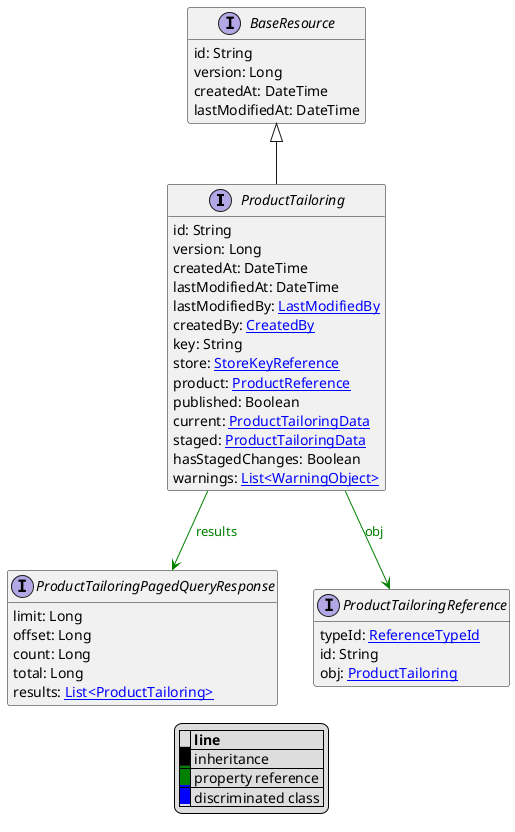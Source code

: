 @startuml

hide empty fields
hide empty methods
legend
|= |= line |
|<back:black>   </back>| inheritance |
|<back:green>   </back>| property reference |
|<back:blue>   </back>| discriminated class |
endlegend
interface ProductTailoring [[ProductTailoring.svg]] extends BaseResource {
    id: String
    version: Long
    createdAt: DateTime
    lastModifiedAt: DateTime
    lastModifiedBy: [[LastModifiedBy.svg LastModifiedBy]]
    createdBy: [[CreatedBy.svg CreatedBy]]
    key: String
    store: [[StoreKeyReference.svg StoreKeyReference]]
    product: [[ProductReference.svg ProductReference]]
    published: Boolean
    current: [[ProductTailoringData.svg ProductTailoringData]]
    staged: [[ProductTailoringData.svg ProductTailoringData]]
    hasStagedChanges: Boolean
    warnings: [[WarningObject.svg List<WarningObject>]]
}
interface BaseResource [[BaseResource.svg]]  {
    id: String
    version: Long
    createdAt: DateTime
    lastModifiedAt: DateTime
}


interface ProductTailoringPagedQueryResponse [[ProductTailoringPagedQueryResponse.svg]]  {
    limit: Long
    offset: Long
    count: Long
    total: Long
    results: [[ProductTailoring.svg List<ProductTailoring>]]
}
interface ProductTailoringReference [[ProductTailoringReference.svg]]  {
    typeId: [[ReferenceTypeId.svg ReferenceTypeId]]
    id: String
    obj: [[ProductTailoring.svg ProductTailoring]]
}

ProductTailoring --> ProductTailoringPagedQueryResponse #green;text:green : "results"
ProductTailoring --> ProductTailoringReference #green;text:green : "obj"
@enduml
